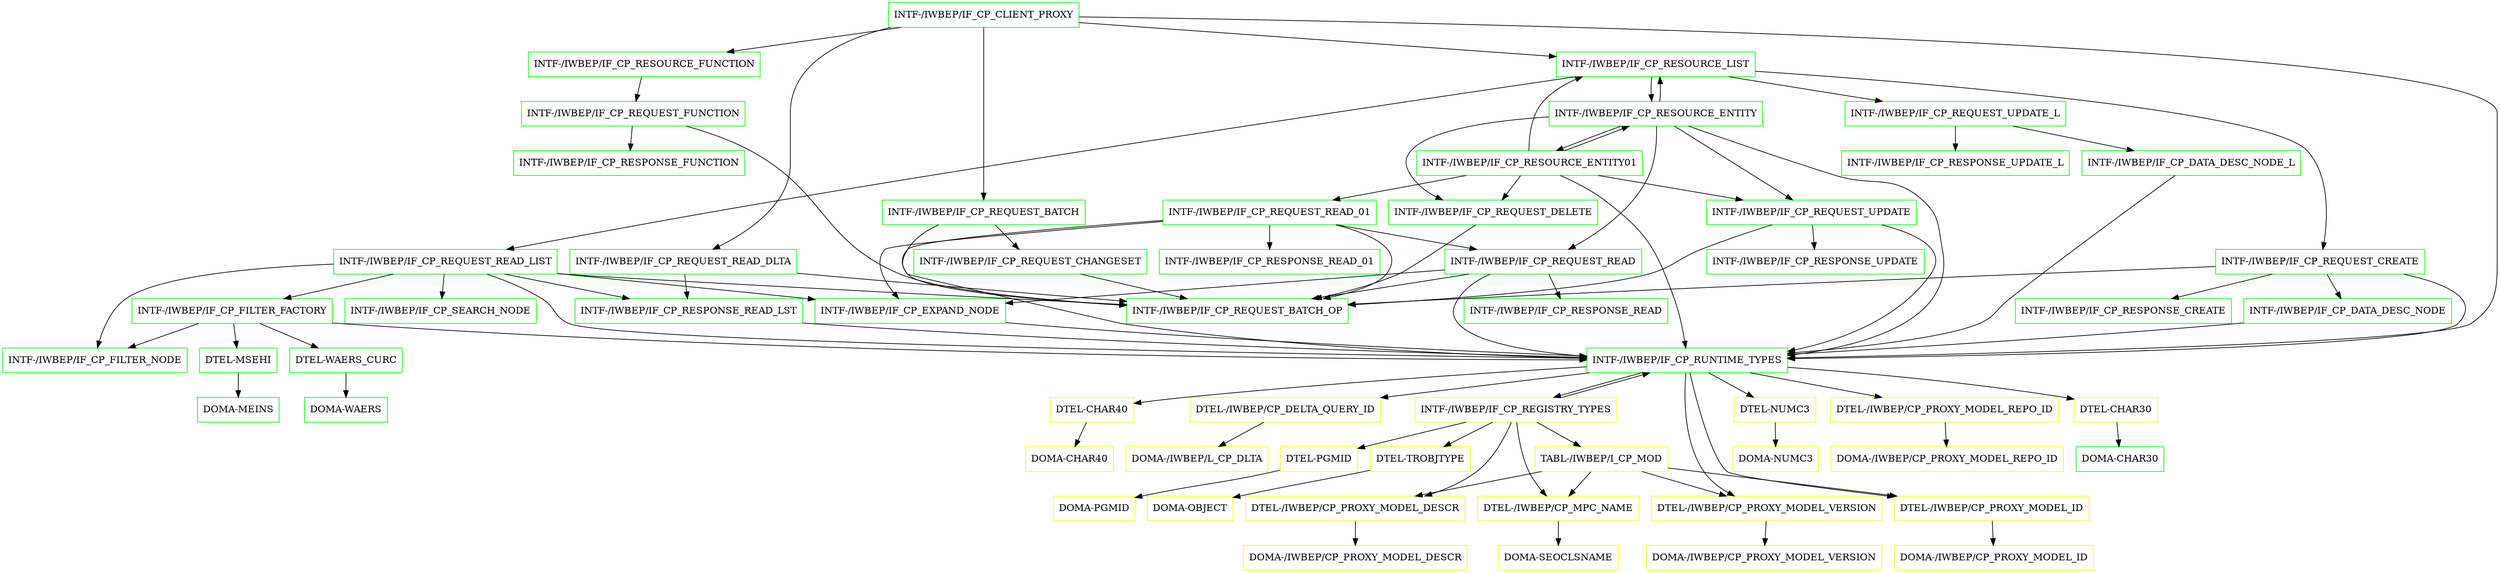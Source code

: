 digraph G {
  "INTF-/IWBEP/IF_CP_CLIENT_PROXY" [shape=box,color=green];
  "INTF-/IWBEP/IF_CP_RESOURCE_FUNCTION" [shape=box,color=green,URL="./INTF_%23IWBEP%23IF_CP_RESOURCE_FUNCTION.html"];
  "INTF-/IWBEP/IF_CP_REQUEST_FUNCTION" [shape=box,color=green,URL="./INTF_%23IWBEP%23IF_CP_REQUEST_FUNCTION.html"];
  "INTF-/IWBEP/IF_CP_REQUEST_BATCH_OP" [shape=box,color=green,URL="./INTF_%23IWBEP%23IF_CP_REQUEST_BATCH_OP.html"];
  "INTF-/IWBEP/IF_CP_RESPONSE_FUNCTION" [shape=box,color=green,URL="./INTF_%23IWBEP%23IF_CP_RESPONSE_FUNCTION.html"];
  "INTF-/IWBEP/IF_CP_RESOURCE_LIST" [shape=box,color=green,URL="./INTF_%23IWBEP%23IF_CP_RESOURCE_LIST.html"];
  "INTF-/IWBEP/IF_CP_RESOURCE_ENTITY" [shape=box,color=green,URL="./INTF_%23IWBEP%23IF_CP_RESOURCE_ENTITY.html"];
  "INTF-/IWBEP/IF_CP_RESOURCE_ENTITY01" [shape=box,color=green,URL="./INTF_%23IWBEP%23IF_CP_RESOURCE_ENTITY01.html"];
  "INTF-/IWBEP/IF_CP_RUNTIME_TYPES" [shape=box,color=green,URL="./INTF_%23IWBEP%23IF_CP_RUNTIME_TYPES.html"];
  "INTF-/IWBEP/IF_CP_REGISTRY_TYPES" [shape=box,color=yellow,URL="./INTF_%23IWBEP%23IF_CP_REGISTRY_TYPES.html"];
  "DTEL-PGMID" [shape=box,color=yellow,URL="./DTEL_PGMID.html"];
  "DOMA-PGMID" [shape=box,color=yellow,URL="./DOMA_PGMID.html"];
  "DTEL-TROBJTYPE" [shape=box,color=yellow,URL="./DTEL_TROBJTYPE.html"];
  "DOMA-OBJECT" [shape=box,color=yellow,URL="./DOMA_OBJECT.html"];
  "TABL-/IWBEP/I_CP_MOD" [shape=box,color=yellow,URL="./TABL_%23IWBEP%23I_CP_MOD.html"];
  "DTEL-/IWBEP/CP_PROXY_MODEL_DESCR" [shape=box,color=yellow,URL="./DTEL_%23IWBEP%23CP_PROXY_MODEL_DESCR.html"];
  "DOMA-/IWBEP/CP_PROXY_MODEL_DESCR" [shape=box,color=yellow,URL="./DOMA_%23IWBEP%23CP_PROXY_MODEL_DESCR.html"];
  "DTEL-/IWBEP/CP_MPC_NAME" [shape=box,color=yellow,URL="./DTEL_%23IWBEP%23CP_MPC_NAME.html"];
  "DOMA-SEOCLSNAME" [shape=box,color=yellow,URL="./DOMA_SEOCLSNAME.html"];
  "DTEL-/IWBEP/CP_PROXY_MODEL_VERSION" [shape=box,color=yellow,URL="./DTEL_%23IWBEP%23CP_PROXY_MODEL_VERSION.html"];
  "DOMA-/IWBEP/CP_PROXY_MODEL_VERSION" [shape=box,color=yellow,URL="./DOMA_%23IWBEP%23CP_PROXY_MODEL_VERSION.html"];
  "DTEL-/IWBEP/CP_PROXY_MODEL_ID" [shape=box,color=yellow,URL="./DTEL_%23IWBEP%23CP_PROXY_MODEL_ID.html"];
  "DOMA-/IWBEP/CP_PROXY_MODEL_ID" [shape=box,color=yellow,URL="./DOMA_%23IWBEP%23CP_PROXY_MODEL_ID.html"];
  "DTEL-NUMC3" [shape=box,color=yellow,URL="./DTEL_NUMC3.html"];
  "DOMA-NUMC3" [shape=box,color=yellow,URL="./DOMA_NUMC3.html"];
  "DTEL-/IWBEP/CP_PROXY_MODEL_REPO_ID" [shape=box,color=yellow,URL="./DTEL_%23IWBEP%23CP_PROXY_MODEL_REPO_ID.html"];
  "DOMA-/IWBEP/CP_PROXY_MODEL_REPO_ID" [shape=box,color=yellow,URL="./DOMA_%23IWBEP%23CP_PROXY_MODEL_REPO_ID.html"];
  "DTEL-CHAR30" [shape=box,color=yellow,URL="./DTEL_CHAR30.html"];
  "DOMA-CHAR30" [shape=box,color=green,URL="./DOMA_CHAR30.html"];
  "DTEL-CHAR40" [shape=box,color=yellow,URL="./DTEL_CHAR40.html"];
  "DOMA-CHAR40" [shape=box,color=yellow,URL="./DOMA_CHAR40.html"];
  "DTEL-/IWBEP/CP_DELTA_QUERY_ID" [shape=box,color=yellow,URL="./DTEL_%23IWBEP%23CP_DELTA_QUERY_ID.html"];
  "DOMA-/IWBEP/L_CP_DLTA" [shape=box,color=yellow,URL="./DOMA_%23IWBEP%23L_CP_DLTA.html"];
  "INTF-/IWBEP/IF_CP_REQUEST_UPDATE" [shape=box,color=green,URL="./INTF_%23IWBEP%23IF_CP_REQUEST_UPDATE.html"];
  "INTF-/IWBEP/IF_CP_RESPONSE_UPDATE" [shape=box,color=green,URL="./INTF_%23IWBEP%23IF_CP_RESPONSE_UPDATE.html"];
  "INTF-/IWBEP/IF_CP_REQUEST_READ_01" [shape=box,color=green,URL="./INTF_%23IWBEP%23IF_CP_REQUEST_READ_01.html"];
  "INTF-/IWBEP/IF_CP_REQUEST_READ" [shape=box,color=green,URL="./INTF_%23IWBEP%23IF_CP_REQUEST_READ.html"];
  "INTF-/IWBEP/IF_CP_RESPONSE_READ" [shape=box,color=green,URL="./INTF_%23IWBEP%23IF_CP_RESPONSE_READ.html"];
  "INTF-/IWBEP/IF_CP_EXPAND_NODE" [shape=box,color=green,URL="./INTF_%23IWBEP%23IF_CP_EXPAND_NODE.html"];
  "INTF-/IWBEP/IF_CP_RESPONSE_READ_01" [shape=box,color=green,URL="./INTF_%23IWBEP%23IF_CP_RESPONSE_READ_01.html"];
  "INTF-/IWBEP/IF_CP_REQUEST_DELETE" [shape=box,color=green,URL="./INTF_%23IWBEP%23IF_CP_REQUEST_DELETE.html"];
  "INTF-/IWBEP/IF_CP_REQUEST_UPDATE_L" [shape=box,color=green,URL="./INTF_%23IWBEP%23IF_CP_REQUEST_UPDATE_L.html"];
  "INTF-/IWBEP/IF_CP_RESPONSE_UPDATE_L" [shape=box,color=green,URL="./INTF_%23IWBEP%23IF_CP_RESPONSE_UPDATE_L.html"];
  "INTF-/IWBEP/IF_CP_DATA_DESC_NODE_L" [shape=box,color=green,URL="./INTF_%23IWBEP%23IF_CP_DATA_DESC_NODE_L.html"];
  "INTF-/IWBEP/IF_CP_REQUEST_READ_LIST" [shape=box,color=green,URL="./INTF_%23IWBEP%23IF_CP_REQUEST_READ_LIST.html"];
  "INTF-/IWBEP/IF_CP_FILTER_NODE" [shape=box,color=green,URL="./INTF_%23IWBEP%23IF_CP_FILTER_NODE.html"];
  "INTF-/IWBEP/IF_CP_RESPONSE_READ_LST" [shape=box,color=green,URL="./INTF_%23IWBEP%23IF_CP_RESPONSE_READ_LST.html"];
  "INTF-/IWBEP/IF_CP_SEARCH_NODE" [shape=box,color=green,URL="./INTF_%23IWBEP%23IF_CP_SEARCH_NODE.html"];
  "INTF-/IWBEP/IF_CP_FILTER_FACTORY" [shape=box,color=green,URL="./INTF_%23IWBEP%23IF_CP_FILTER_FACTORY.html"];
  "DTEL-MSEHI" [shape=box,color=green,URL="./DTEL_MSEHI.html"];
  "DOMA-MEINS" [shape=box,color=green,URL="./DOMA_MEINS.html"];
  "DTEL-WAERS_CURC" [shape=box,color=green,URL="./DTEL_WAERS_CURC.html"];
  "DOMA-WAERS" [shape=box,color=green,URL="./DOMA_WAERS.html"];
  "INTF-/IWBEP/IF_CP_REQUEST_CREATE" [shape=box,color=green,URL="./INTF_%23IWBEP%23IF_CP_REQUEST_CREATE.html"];
  "INTF-/IWBEP/IF_CP_RESPONSE_CREATE" [shape=box,color=green,URL="./INTF_%23IWBEP%23IF_CP_RESPONSE_CREATE.html"];
  "INTF-/IWBEP/IF_CP_DATA_DESC_NODE" [shape=box,color=green,URL="./INTF_%23IWBEP%23IF_CP_DATA_DESC_NODE.html"];
  "INTF-/IWBEP/IF_CP_REQUEST_READ_DLTA" [shape=box,color=green,URL="./INTF_%23IWBEP%23IF_CP_REQUEST_READ_DLTA.html"];
  "INTF-/IWBEP/IF_CP_REQUEST_BATCH" [shape=box,color=green,URL="./INTF_%23IWBEP%23IF_CP_REQUEST_BATCH.html"];
  "INTF-/IWBEP/IF_CP_REQUEST_CHANGESET" [shape=box,color=green,URL="./INTF_%23IWBEP%23IF_CP_REQUEST_CHANGESET.html"];
  "INTF-/IWBEP/IF_CP_CLIENT_PROXY" -> "INTF-/IWBEP/IF_CP_REQUEST_BATCH";
  "INTF-/IWBEP/IF_CP_CLIENT_PROXY" -> "INTF-/IWBEP/IF_CP_RUNTIME_TYPES";
  "INTF-/IWBEP/IF_CP_CLIENT_PROXY" -> "INTF-/IWBEP/IF_CP_REQUEST_READ_DLTA";
  "INTF-/IWBEP/IF_CP_CLIENT_PROXY" -> "INTF-/IWBEP/IF_CP_RESOURCE_LIST";
  "INTF-/IWBEP/IF_CP_CLIENT_PROXY" -> "INTF-/IWBEP/IF_CP_RESOURCE_FUNCTION";
  "INTF-/IWBEP/IF_CP_RESOURCE_FUNCTION" -> "INTF-/IWBEP/IF_CP_REQUEST_FUNCTION";
  "INTF-/IWBEP/IF_CP_REQUEST_FUNCTION" -> "INTF-/IWBEP/IF_CP_RESPONSE_FUNCTION";
  "INTF-/IWBEP/IF_CP_REQUEST_FUNCTION" -> "INTF-/IWBEP/IF_CP_REQUEST_BATCH_OP";
  "INTF-/IWBEP/IF_CP_RESOURCE_LIST" -> "INTF-/IWBEP/IF_CP_REQUEST_CREATE";
  "INTF-/IWBEP/IF_CP_RESOURCE_LIST" -> "INTF-/IWBEP/IF_CP_REQUEST_READ_LIST";
  "INTF-/IWBEP/IF_CP_RESOURCE_LIST" -> "INTF-/IWBEP/IF_CP_REQUEST_UPDATE_L";
  "INTF-/IWBEP/IF_CP_RESOURCE_LIST" -> "INTF-/IWBEP/IF_CP_RESOURCE_ENTITY";
  "INTF-/IWBEP/IF_CP_RESOURCE_ENTITY" -> "INTF-/IWBEP/IF_CP_REQUEST_DELETE";
  "INTF-/IWBEP/IF_CP_RESOURCE_ENTITY" -> "INTF-/IWBEP/IF_CP_REQUEST_READ";
  "INTF-/IWBEP/IF_CP_RESOURCE_ENTITY" -> "INTF-/IWBEP/IF_CP_REQUEST_UPDATE";
  "INTF-/IWBEP/IF_CP_RESOURCE_ENTITY" -> "INTF-/IWBEP/IF_CP_RUNTIME_TYPES";
  "INTF-/IWBEP/IF_CP_RESOURCE_ENTITY" -> "INTF-/IWBEP/IF_CP_RESOURCE_LIST";
  "INTF-/IWBEP/IF_CP_RESOURCE_ENTITY" -> "INTF-/IWBEP/IF_CP_RESOURCE_ENTITY01";
  "INTF-/IWBEP/IF_CP_RESOURCE_ENTITY01" -> "INTF-/IWBEP/IF_CP_REQUEST_DELETE";
  "INTF-/IWBEP/IF_CP_RESOURCE_ENTITY01" -> "INTF-/IWBEP/IF_CP_REQUEST_READ_01";
  "INTF-/IWBEP/IF_CP_RESOURCE_ENTITY01" -> "INTF-/IWBEP/IF_CP_REQUEST_UPDATE";
  "INTF-/IWBEP/IF_CP_RESOURCE_ENTITY01" -> "INTF-/IWBEP/IF_CP_RUNTIME_TYPES";
  "INTF-/IWBEP/IF_CP_RESOURCE_ENTITY01" -> "INTF-/IWBEP/IF_CP_RESOURCE_LIST";
  "INTF-/IWBEP/IF_CP_RESOURCE_ENTITY01" -> "INTF-/IWBEP/IF_CP_RESOURCE_ENTITY";
  "INTF-/IWBEP/IF_CP_RUNTIME_TYPES" -> "DTEL-/IWBEP/CP_DELTA_QUERY_ID";
  "INTF-/IWBEP/IF_CP_RUNTIME_TYPES" -> "DTEL-CHAR40";
  "INTF-/IWBEP/IF_CP_RUNTIME_TYPES" -> "DTEL-CHAR30";
  "INTF-/IWBEP/IF_CP_RUNTIME_TYPES" -> "DTEL-/IWBEP/CP_PROXY_MODEL_ID";
  "INTF-/IWBEP/IF_CP_RUNTIME_TYPES" -> "DTEL-/IWBEP/CP_PROXY_MODEL_REPO_ID";
  "INTF-/IWBEP/IF_CP_RUNTIME_TYPES" -> "DTEL-/IWBEP/CP_PROXY_MODEL_VERSION";
  "INTF-/IWBEP/IF_CP_RUNTIME_TYPES" -> "DTEL-NUMC3";
  "INTF-/IWBEP/IF_CP_RUNTIME_TYPES" -> "INTF-/IWBEP/IF_CP_REGISTRY_TYPES";
  "INTF-/IWBEP/IF_CP_REGISTRY_TYPES" -> "DTEL-/IWBEP/CP_MPC_NAME";
  "INTF-/IWBEP/IF_CP_REGISTRY_TYPES" -> "DTEL-/IWBEP/CP_PROXY_MODEL_DESCR";
  "INTF-/IWBEP/IF_CP_REGISTRY_TYPES" -> "TABL-/IWBEP/I_CP_MOD";
  "INTF-/IWBEP/IF_CP_REGISTRY_TYPES" -> "DTEL-TROBJTYPE";
  "INTF-/IWBEP/IF_CP_REGISTRY_TYPES" -> "DTEL-PGMID";
  "INTF-/IWBEP/IF_CP_REGISTRY_TYPES" -> "INTF-/IWBEP/IF_CP_RUNTIME_TYPES";
  "DTEL-PGMID" -> "DOMA-PGMID";
  "DTEL-TROBJTYPE" -> "DOMA-OBJECT";
  "TABL-/IWBEP/I_CP_MOD" -> "DTEL-/IWBEP/CP_PROXY_MODEL_ID";
  "TABL-/IWBEP/I_CP_MOD" -> "DTEL-/IWBEP/CP_PROXY_MODEL_VERSION";
  "TABL-/IWBEP/I_CP_MOD" -> "DTEL-/IWBEP/CP_MPC_NAME";
  "TABL-/IWBEP/I_CP_MOD" -> "DTEL-/IWBEP/CP_PROXY_MODEL_DESCR";
  "DTEL-/IWBEP/CP_PROXY_MODEL_DESCR" -> "DOMA-/IWBEP/CP_PROXY_MODEL_DESCR";
  "DTEL-/IWBEP/CP_MPC_NAME" -> "DOMA-SEOCLSNAME";
  "DTEL-/IWBEP/CP_PROXY_MODEL_VERSION" -> "DOMA-/IWBEP/CP_PROXY_MODEL_VERSION";
  "DTEL-/IWBEP/CP_PROXY_MODEL_ID" -> "DOMA-/IWBEP/CP_PROXY_MODEL_ID";
  "DTEL-NUMC3" -> "DOMA-NUMC3";
  "DTEL-/IWBEP/CP_PROXY_MODEL_REPO_ID" -> "DOMA-/IWBEP/CP_PROXY_MODEL_REPO_ID";
  "DTEL-CHAR30" -> "DOMA-CHAR30";
  "DTEL-CHAR40" -> "DOMA-CHAR40";
  "DTEL-/IWBEP/CP_DELTA_QUERY_ID" -> "DOMA-/IWBEP/L_CP_DLTA";
  "INTF-/IWBEP/IF_CP_REQUEST_UPDATE" -> "INTF-/IWBEP/IF_CP_RESPONSE_UPDATE";
  "INTF-/IWBEP/IF_CP_REQUEST_UPDATE" -> "INTF-/IWBEP/IF_CP_RUNTIME_TYPES";
  "INTF-/IWBEP/IF_CP_REQUEST_UPDATE" -> "INTF-/IWBEP/IF_CP_REQUEST_BATCH_OP";
  "INTF-/IWBEP/IF_CP_REQUEST_READ_01" -> "INTF-/IWBEP/IF_CP_EXPAND_NODE";
  "INTF-/IWBEP/IF_CP_REQUEST_READ_01" -> "INTF-/IWBEP/IF_CP_RESPONSE_READ_01";
  "INTF-/IWBEP/IF_CP_REQUEST_READ_01" -> "INTF-/IWBEP/IF_CP_REQUEST_READ";
  "INTF-/IWBEP/IF_CP_REQUEST_READ_01" -> "INTF-/IWBEP/IF_CP_RUNTIME_TYPES";
  "INTF-/IWBEP/IF_CP_REQUEST_READ_01" -> "INTF-/IWBEP/IF_CP_REQUEST_BATCH_OP";
  "INTF-/IWBEP/IF_CP_REQUEST_READ" -> "INTF-/IWBEP/IF_CP_EXPAND_NODE";
  "INTF-/IWBEP/IF_CP_REQUEST_READ" -> "INTF-/IWBEP/IF_CP_RESPONSE_READ";
  "INTF-/IWBEP/IF_CP_REQUEST_READ" -> "INTF-/IWBEP/IF_CP_RUNTIME_TYPES";
  "INTF-/IWBEP/IF_CP_REQUEST_READ" -> "INTF-/IWBEP/IF_CP_REQUEST_BATCH_OP";
  "INTF-/IWBEP/IF_CP_EXPAND_NODE" -> "INTF-/IWBEP/IF_CP_RUNTIME_TYPES";
  "INTF-/IWBEP/IF_CP_REQUEST_DELETE" -> "INTF-/IWBEP/IF_CP_REQUEST_BATCH_OP";
  "INTF-/IWBEP/IF_CP_REQUEST_UPDATE_L" -> "INTF-/IWBEP/IF_CP_DATA_DESC_NODE_L";
  "INTF-/IWBEP/IF_CP_REQUEST_UPDATE_L" -> "INTF-/IWBEP/IF_CP_RESPONSE_UPDATE_L";
  "INTF-/IWBEP/IF_CP_DATA_DESC_NODE_L" -> "INTF-/IWBEP/IF_CP_RUNTIME_TYPES";
  "INTF-/IWBEP/IF_CP_REQUEST_READ_LIST" -> "INTF-/IWBEP/IF_CP_EXPAND_NODE";
  "INTF-/IWBEP/IF_CP_REQUEST_READ_LIST" -> "INTF-/IWBEP/IF_CP_FILTER_FACTORY";
  "INTF-/IWBEP/IF_CP_REQUEST_READ_LIST" -> "INTF-/IWBEP/IF_CP_SEARCH_NODE";
  "INTF-/IWBEP/IF_CP_REQUEST_READ_LIST" -> "INTF-/IWBEP/IF_CP_RESPONSE_READ_LST";
  "INTF-/IWBEP/IF_CP_REQUEST_READ_LIST" -> "INTF-/IWBEP/IF_CP_RUNTIME_TYPES";
  "INTF-/IWBEP/IF_CP_REQUEST_READ_LIST" -> "INTF-/IWBEP/IF_CP_FILTER_NODE";
  "INTF-/IWBEP/IF_CP_REQUEST_READ_LIST" -> "INTF-/IWBEP/IF_CP_REQUEST_BATCH_OP";
  "INTF-/IWBEP/IF_CP_RESPONSE_READ_LST" -> "INTF-/IWBEP/IF_CP_RUNTIME_TYPES";
  "INTF-/IWBEP/IF_CP_FILTER_FACTORY" -> "DTEL-WAERS_CURC";
  "INTF-/IWBEP/IF_CP_FILTER_FACTORY" -> "DTEL-MSEHI";
  "INTF-/IWBEP/IF_CP_FILTER_FACTORY" -> "INTF-/IWBEP/IF_CP_RUNTIME_TYPES";
  "INTF-/IWBEP/IF_CP_FILTER_FACTORY" -> "INTF-/IWBEP/IF_CP_FILTER_NODE";
  "DTEL-MSEHI" -> "DOMA-MEINS";
  "DTEL-WAERS_CURC" -> "DOMA-WAERS";
  "INTF-/IWBEP/IF_CP_REQUEST_CREATE" -> "INTF-/IWBEP/IF_CP_DATA_DESC_NODE";
  "INTF-/IWBEP/IF_CP_REQUEST_CREATE" -> "INTF-/IWBEP/IF_CP_RESPONSE_CREATE";
  "INTF-/IWBEP/IF_CP_REQUEST_CREATE" -> "INTF-/IWBEP/IF_CP_RUNTIME_TYPES";
  "INTF-/IWBEP/IF_CP_REQUEST_CREATE" -> "INTF-/IWBEP/IF_CP_REQUEST_BATCH_OP";
  "INTF-/IWBEP/IF_CP_DATA_DESC_NODE" -> "INTF-/IWBEP/IF_CP_RUNTIME_TYPES";
  "INTF-/IWBEP/IF_CP_REQUEST_READ_DLTA" -> "INTF-/IWBEP/IF_CP_RESPONSE_READ_LST";
  "INTF-/IWBEP/IF_CP_REQUEST_READ_DLTA" -> "INTF-/IWBEP/IF_CP_REQUEST_BATCH_OP";
  "INTF-/IWBEP/IF_CP_REQUEST_BATCH" -> "INTF-/IWBEP/IF_CP_REQUEST_BATCH_OP";
  "INTF-/IWBEP/IF_CP_REQUEST_BATCH" -> "INTF-/IWBEP/IF_CP_REQUEST_CHANGESET";
  "INTF-/IWBEP/IF_CP_REQUEST_CHANGESET" -> "INTF-/IWBEP/IF_CP_REQUEST_BATCH_OP";
}
